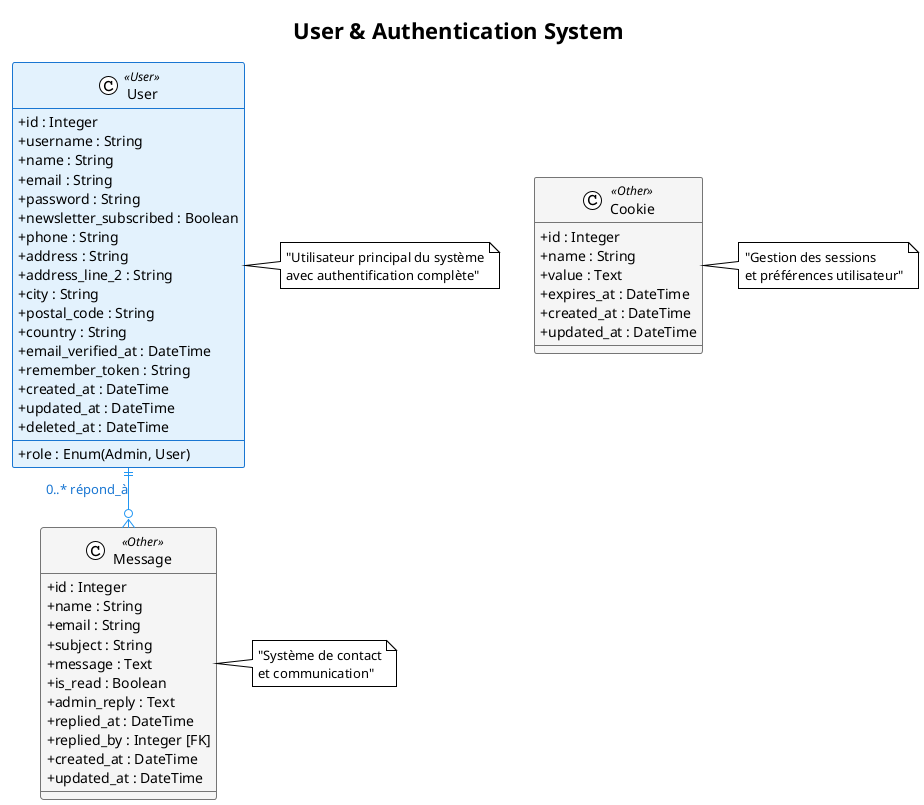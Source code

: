 @startuml User_Authentication

!theme plain
skinparam linetype ortho
skinparam classAttributeIconSize 0

' Configuration des couleurs
skinparam class {
    BackgroundColor<<User>> #E3F2FD
    BorderColor<<User>> #1976D2
    BackgroundColor<<Other>> #F5F5F5
    BorderColor<<Other>> #757575
}

skinparam arrow {
    Color #2196F3
    FontColor #1976D2
}

title User & Authentication System

' ============================
' UTILISATEURS & AUTHENTIFICATION
' ============================

class User <<User>> {
  + id : Integer
  + username : String
  + name : String  
  + email : String
  + password : String
  + role : Enum(Admin, User)
  + newsletter_subscribed : Boolean
  + phone : String
  + address : String
  + address_line_2 : String
  + city : String
  + postal_code : String
  + country : String
  + email_verified_at : DateTime
  + remember_token : String
  + created_at : DateTime
  + updated_at : DateTime
  + deleted_at : DateTime
}

class Cookie <<Other>> {
  + id : Integer
  + name : String
  + value : Text
  + expires_at : DateTime
  + created_at : DateTime
  + updated_at : DateTime
}

class Message <<Other>> {
  + id : Integer
  + name : String
  + email : String
  + subject : String
  + message : Text
  + is_read : Boolean
  + admin_reply : Text
  + replied_at : DateTime
  + replied_by : Integer [FK]
  + created_at : DateTime
  + updated_at : DateTime
}

' ============================
' RELATIONS
' ============================

User ||--o{ Message : "0..* répond_à"

note right of User : "Utilisateur principal du système\navec authentification complète"
note right of Cookie : "Gestion des sessions\net préférences utilisateur"
note right of Message : "Système de contact\net communication"

@enduml
